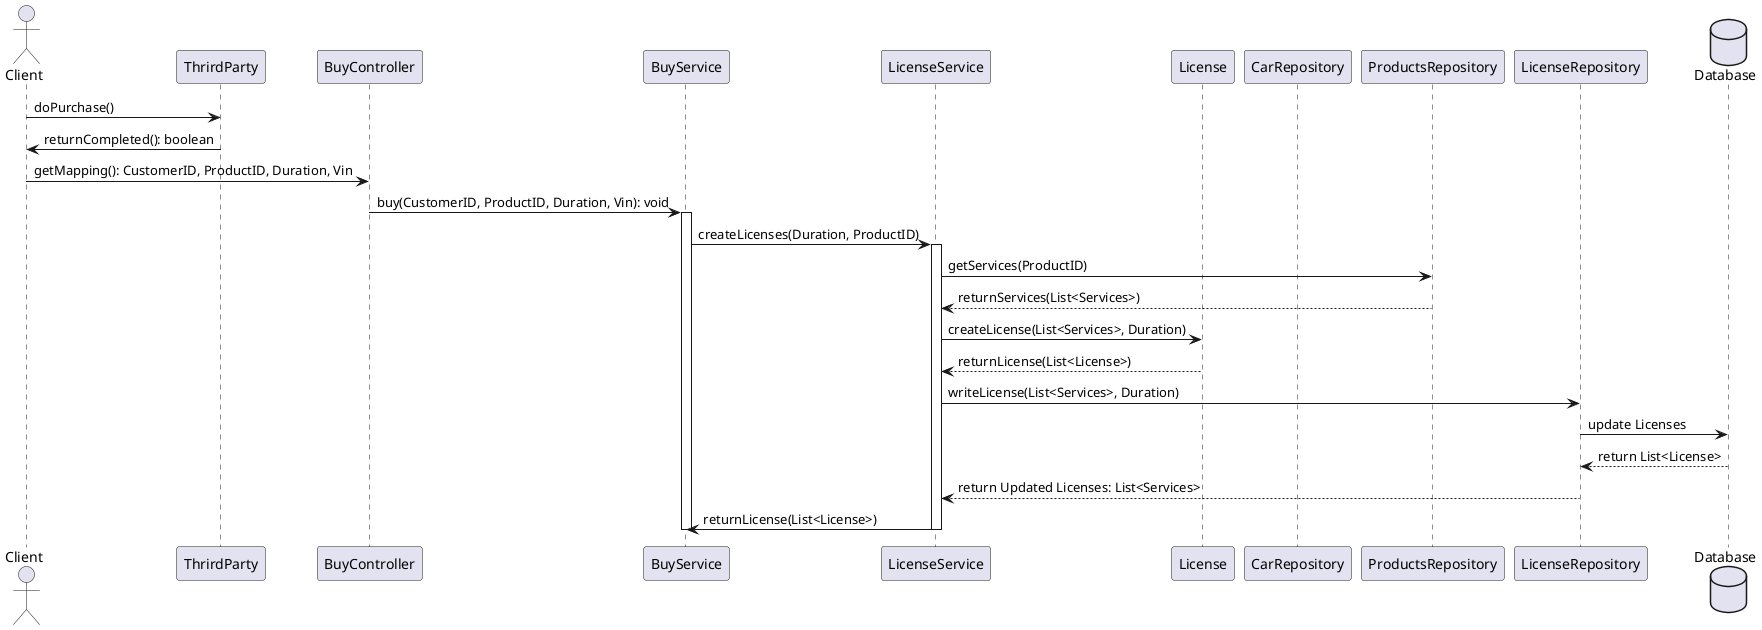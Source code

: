 @startuml
'https://plantuml.com/sequence-diagram

actor Client as c
participant ThrirdParty as tp
participant BuyController as co
participant BuyService as s
'participant LicenseController as lc
participant LicenseService as ls
participant License as l
participant CarRepository as ca
participant ProductsRepository as p
participant LicenseRepository as lr
database Database as db

c->tp : doPurchase()
tp->c : returnCompleted(): boolean

c -> co: getMapping(): CustomerID, ProductID, Duration, Vin

co-> s: buy(CustomerID, ProductID, Duration, Vin): void
activate s
's -> ca: setProduct(ProductId, Vin)
'ca -> ls: setService(ServiceID)

s-> ls: createLicenses(Duration, ProductID)
activate ls
ls->p: getServices(ProductID)
p-->ls: returnServices(List<Services>)

ls->  l: createLicense(List<Services>, Duration)

l-->ls: returnLicense(List<License>)



ls-> lr: writeLicense(List<Services>, Duration)
lr->db: update Licenses
db-->lr: return List<License>
lr-->  ls: return Updated Licenses: List<Services>
ls->s: returnLicense(List<License>)
deactivate ls

deactivate s




@enduml